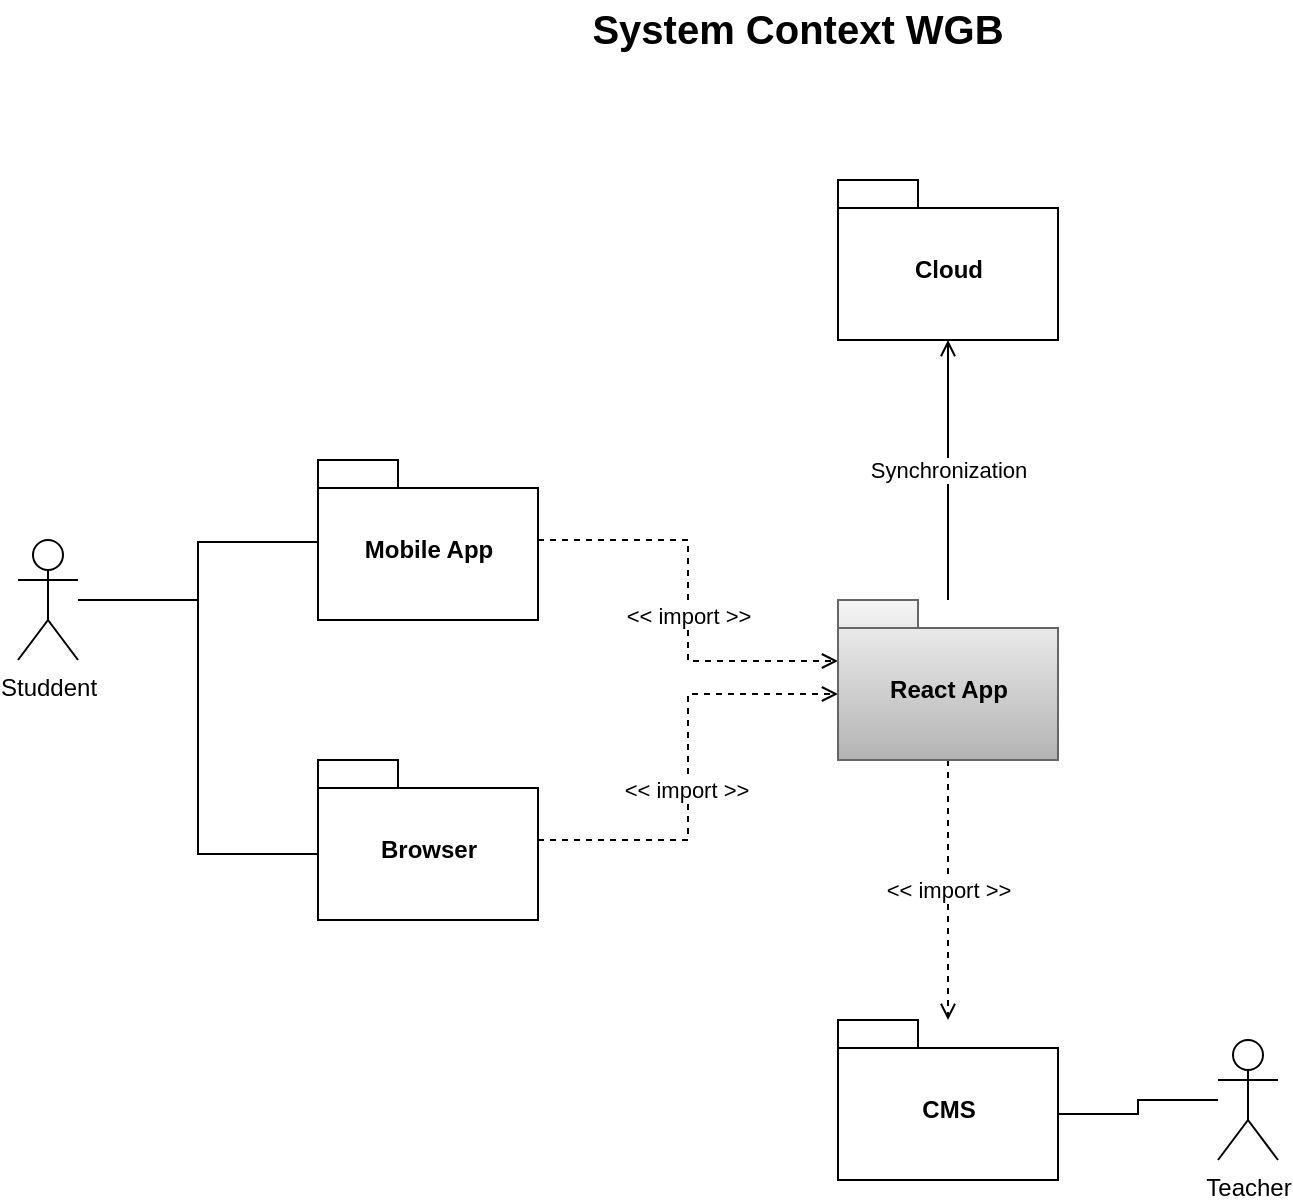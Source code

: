 <mxfile version="17.1.2" type="github">
  <diagram id="tjd_tc5IpjrrBPNeElXo" name="System context">
    <mxGraphModel dx="1186" dy="739" grid="1" gridSize="10" guides="1" tooltips="1" connect="1" arrows="1" fold="1" page="1" pageScale="1" pageWidth="850" pageHeight="1100" math="0" shadow="0">
      <root>
        <mxCell id="jfjnhQVOOTjRMuESyao--0" />
        <mxCell id="jfjnhQVOOTjRMuESyao--1" parent="jfjnhQVOOTjRMuESyao--0" />
        <mxCell id="xz_SwJ7oLosrli27zwhD-4" style="edgeStyle=orthogonalEdgeStyle;rounded=0;orthogonalLoop=1;jettySize=auto;html=1;entryX=0;entryY=0.513;entryDx=0;entryDy=0;entryPerimeter=0;endArrow=none;endFill=0;" parent="jfjnhQVOOTjRMuESyao--1" source="xz_SwJ7oLosrli27zwhD-0" target="xz_SwJ7oLosrli27zwhD-2" edge="1">
          <mxGeometry relative="1" as="geometry" />
        </mxCell>
        <mxCell id="xz_SwJ7oLosrli27zwhD-5" style="edgeStyle=orthogonalEdgeStyle;rounded=0;orthogonalLoop=1;jettySize=auto;html=1;entryX=0;entryY=0;entryDx=0;entryDy=47;entryPerimeter=0;endArrow=none;endFill=0;" parent="jfjnhQVOOTjRMuESyao--1" source="xz_SwJ7oLosrli27zwhD-0" target="xz_SwJ7oLosrli27zwhD-3" edge="1">
          <mxGeometry relative="1" as="geometry" />
        </mxCell>
        <mxCell id="xz_SwJ7oLosrli27zwhD-0" value="Studdent" style="shape=umlActor;verticalLabelPosition=bottom;verticalAlign=top;html=1;outlineConnect=0;" parent="jfjnhQVOOTjRMuESyao--1" vertex="1">
          <mxGeometry x="50" y="340" width="30" height="60" as="geometry" />
        </mxCell>
        <mxCell id="BgHOzto-WiFFnWsPi2GT-0" style="edgeStyle=orthogonalEdgeStyle;rounded=0;orthogonalLoop=1;jettySize=auto;html=1;entryX=0;entryY=0;entryDx=110;entryDy=47;entryPerimeter=0;endArrow=none;endFill=0;" parent="jfjnhQVOOTjRMuESyao--1" source="xz_SwJ7oLosrli27zwhD-1" target="aMJKWlBo-nqmuBM7njpC-5" edge="1">
          <mxGeometry relative="1" as="geometry" />
        </mxCell>
        <mxCell id="xz_SwJ7oLosrli27zwhD-1" value="Teacher" style="shape=umlActor;verticalLabelPosition=bottom;verticalAlign=top;html=1;outlineConnect=0;" parent="jfjnhQVOOTjRMuESyao--1" vertex="1">
          <mxGeometry x="650" y="590" width="30" height="60" as="geometry" />
        </mxCell>
        <mxCell id="aMJKWlBo-nqmuBM7njpC-1" style="edgeStyle=orthogonalEdgeStyle;rounded=0;orthogonalLoop=1;jettySize=auto;html=1;entryX=0;entryY=0;entryDx=0;entryDy=30.5;entryPerimeter=0;endArrow=open;endFill=0;dashed=1;" parent="jfjnhQVOOTjRMuESyao--1" source="xz_SwJ7oLosrli27zwhD-2" target="aMJKWlBo-nqmuBM7njpC-0" edge="1">
          <mxGeometry relative="1" as="geometry" />
        </mxCell>
        <mxCell id="aMJKWlBo-nqmuBM7njpC-2" value="&amp;lt;&amp;lt; import &amp;gt;&amp;gt;" style="edgeLabel;html=1;align=center;verticalAlign=middle;resizable=0;points=[];" parent="aMJKWlBo-nqmuBM7njpC-1" vertex="1" connectable="0">
          <mxGeometry x="0.076" relative="1" as="geometry">
            <mxPoint as="offset" />
          </mxGeometry>
        </mxCell>
        <mxCell id="xz_SwJ7oLosrli27zwhD-2" value="Mobile App" style="shape=folder;fontStyle=1;spacingTop=10;tabWidth=40;tabHeight=14;tabPosition=left;html=1;" parent="jfjnhQVOOTjRMuESyao--1" vertex="1">
          <mxGeometry x="200" y="300" width="110" height="80" as="geometry" />
        </mxCell>
        <mxCell id="aMJKWlBo-nqmuBM7njpC-3" style="edgeStyle=orthogonalEdgeStyle;rounded=0;orthogonalLoop=1;jettySize=auto;html=1;entryX=0;entryY=0;entryDx=0;entryDy=47;entryPerimeter=0;dashed=1;endArrow=open;endFill=0;" parent="jfjnhQVOOTjRMuESyao--1" source="xz_SwJ7oLosrli27zwhD-3" target="aMJKWlBo-nqmuBM7njpC-0" edge="1">
          <mxGeometry relative="1" as="geometry" />
        </mxCell>
        <mxCell id="aMJKWlBo-nqmuBM7njpC-4" value="&amp;lt;&amp;lt; import &amp;gt;&amp;gt;" style="edgeLabel;html=1;align=center;verticalAlign=middle;resizable=0;points=[];" parent="aMJKWlBo-nqmuBM7njpC-3" vertex="1" connectable="0">
          <mxGeometry x="-0.104" y="1" relative="1" as="geometry">
            <mxPoint as="offset" />
          </mxGeometry>
        </mxCell>
        <mxCell id="xz_SwJ7oLosrli27zwhD-3" value="Browser" style="shape=folder;fontStyle=1;spacingTop=10;tabWidth=40;tabHeight=14;tabPosition=left;html=1;" parent="jfjnhQVOOTjRMuESyao--1" vertex="1">
          <mxGeometry x="200" y="450" width="110" height="80" as="geometry" />
        </mxCell>
        <mxCell id="aMJKWlBo-nqmuBM7njpC-6" value="&amp;lt;&amp;lt; import &amp;gt;&amp;gt;" style="edgeStyle=orthogonalEdgeStyle;rounded=0;orthogonalLoop=1;jettySize=auto;html=1;dashed=1;endArrow=open;endFill=0;" parent="jfjnhQVOOTjRMuESyao--1" source="aMJKWlBo-nqmuBM7njpC-0" target="aMJKWlBo-nqmuBM7njpC-5" edge="1">
          <mxGeometry relative="1" as="geometry" />
        </mxCell>
        <mxCell id="aMJKWlBo-nqmuBM7njpC-9" value="Synchronization" style="edgeStyle=orthogonalEdgeStyle;rounded=0;orthogonalLoop=1;jettySize=auto;html=1;entryX=0.5;entryY=1;entryDx=0;entryDy=0;entryPerimeter=0;endArrow=open;endFill=0;" parent="jfjnhQVOOTjRMuESyao--1" source="aMJKWlBo-nqmuBM7njpC-0" target="aMJKWlBo-nqmuBM7njpC-8" edge="1">
          <mxGeometry relative="1" as="geometry" />
        </mxCell>
        <mxCell id="aMJKWlBo-nqmuBM7njpC-0" value="React App" style="shape=folder;fontStyle=1;spacingTop=10;tabWidth=40;tabHeight=14;tabPosition=left;html=1;fillColor=#f5f5f5;strokeColor=#666666;gradientColor=#b3b3b3;" parent="jfjnhQVOOTjRMuESyao--1" vertex="1">
          <mxGeometry x="460" y="370" width="110" height="80" as="geometry" />
        </mxCell>
        <mxCell id="aMJKWlBo-nqmuBM7njpC-5" value="CMS" style="shape=folder;fontStyle=1;spacingTop=10;tabWidth=40;tabHeight=14;tabPosition=left;html=1;" parent="jfjnhQVOOTjRMuESyao--1" vertex="1">
          <mxGeometry x="460" y="580" width="110" height="80" as="geometry" />
        </mxCell>
        <mxCell id="aMJKWlBo-nqmuBM7njpC-8" value="Cloud" style="shape=folder;fontStyle=1;spacingTop=10;tabWidth=40;tabHeight=14;tabPosition=left;html=1;" parent="jfjnhQVOOTjRMuESyao--1" vertex="1">
          <mxGeometry x="460" y="160" width="110" height="80" as="geometry" />
        </mxCell>
        <mxCell id="lcmkKaVYmN056FvVXzMb-0" value="System Context WGB" style="text;align=center;fontStyle=1;verticalAlign=middle;spacingLeft=3;spacingRight=3;strokeColor=none;rotatable=0;points=[[0,0.5],[1,0.5]];portConstraint=eastwest;fontSize=20;" vertex="1" parent="jfjnhQVOOTjRMuESyao--1">
          <mxGeometry x="400" y="70" width="80" height="26" as="geometry" />
        </mxCell>
      </root>
    </mxGraphModel>
  </diagram>
</mxfile>
